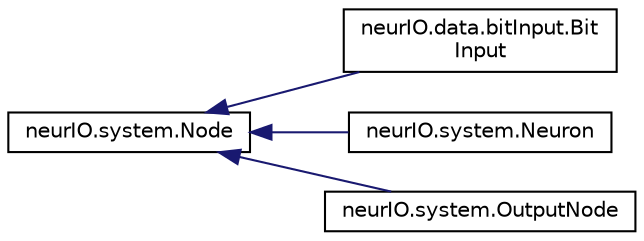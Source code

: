 digraph "Graphical Class Hierarchy"
{
  edge [fontname="Helvetica",fontsize="10",labelfontname="Helvetica",labelfontsize="10"];
  node [fontname="Helvetica",fontsize="10",shape=record];
  rankdir="LR";
  Node0 [label="neurIO.system.Node",height=0.2,width=0.4,color="black", fillcolor="white", style="filled",URL="$d5/d13/classneur_i_o_1_1system_1_1_node.html"];
  Node0 -> Node1 [dir="back",color="midnightblue",fontsize="10",style="solid",fontname="Helvetica"];
  Node1 [label="neurIO.data.bitInput.Bit\lInput",height=0.2,width=0.4,color="black", fillcolor="white", style="filled",URL="$d0/d45/classneur_i_o_1_1data_1_1bit_input_1_1_bit_input.html"];
  Node0 -> Node2 [dir="back",color="midnightblue",fontsize="10",style="solid",fontname="Helvetica"];
  Node2 [label="neurIO.system.Neuron",height=0.2,width=0.4,color="black", fillcolor="white", style="filled",URL="$dd/dc2/classneur_i_o_1_1system_1_1_neuron.html"];
  Node0 -> Node3 [dir="back",color="midnightblue",fontsize="10",style="solid",fontname="Helvetica"];
  Node3 [label="neurIO.system.OutputNode",height=0.2,width=0.4,color="black", fillcolor="white", style="filled",URL="$d1/d37/classneur_i_o_1_1system_1_1_output_node.html"];
}
